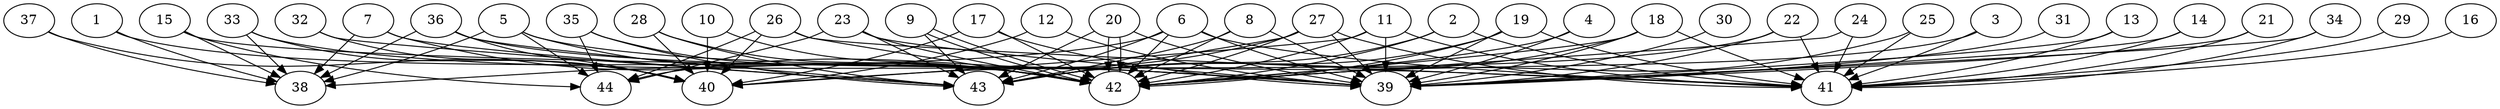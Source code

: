 // DAG (tier=3-complex, mode=data, n=44, ccr=0.504, fat=0.858, density=0.679, regular=0.296, jump=0.330, mindata=4194304, maxdata=33554432)
// DAG automatically generated by daggen at Sun Aug 24 16:33:35 2025
// /home/ermia/Project/Environments/daggen/bin/daggen --dot --ccr 0.504 --fat 0.858 --regular 0.296 --density 0.679 --jump 0.330 --mindata 4194304 --maxdata 33554432 -n 44 
digraph G {
  1 [size="83158970609185024", alpha="0.09", expect_size="41579485304592512"]
  1 -> 38 [size ="3115612763062272"]
  1 -> 42 [size ="3115612763062272"]
  2 [size="81934912354564784", alpha="0.16", expect_size="40967456177282392"]
  2 -> 41 [size ="3454137387712512"]
  2 -> 42 [size ="3454137387712512"]
  2 -> 43 [size ="3454137387712512"]
  3 [size="197790358552747776", alpha="0.14", expect_size="98895179276373888"]
  3 -> 41 [size ="5575571866124288"]
  3 -> 42 [size ="5575571866124288"]
  4 [size="4400504211248355328", alpha="0.05", expect_size="2200252105624177664"]
  4 -> 39 [size ="2885918583160832"]
  4 -> 42 [size ="2885918583160832"]
  5 [size="1823144958878547968000", alpha="0.12", expect_size="911572479439273984000"]
  5 -> 38 [size ="1193907794739200"]
  5 -> 39 [size ="1193907794739200"]
  5 -> 42 [size ="1193907794739200"]
  5 -> 44 [size ="1193907794739200"]
  6 [size="9036287732285815808", alpha="0.13", expect_size="4518143866142907904"]
  6 -> 38 [size ="4400606848483328"]
  6 -> 39 [size ="4400606848483328"]
  6 -> 41 [size ="4400606848483328"]
  6 -> 42 [size ="4400606848483328"]
  6 -> 43 [size ="4400606848483328"]
  7 [size="2433307651661658624", alpha="0.19", expect_size="1216653825830829312"]
  7 -> 38 [size ="2026821373657088"]
  7 -> 42 [size ="2026821373657088"]
  7 -> 43 [size ="2026821373657088"]
  8 [size="1409929594140567040", alpha="0.14", expect_size="704964797070283520"]
  8 -> 39 [size ="742637434830848"]
  8 -> 42 [size ="742637434830848"]
  8 -> 43 [size ="742637434830848"]
  9 [size="30521843948747086626816", alpha="0.10", expect_size="15260921974373543313408"]
  9 -> 42 [size ="7813228016959488"]
  9 -> 42 [size ="7813228016959488"]
  9 -> 43 [size ="7813228016959488"]
  10 [size="19297124616158302208", alpha="0.12", expect_size="9648562308079151104"]
  10 -> 40 [size ="6709808665198592"]
  10 -> 42 [size ="6709808665198592"]
  11 [size="1441467100855355904", alpha="0.18", expect_size="720733550427677952"]
  11 -> 39 [size ="1911926577692672"]
  11 -> 40 [size ="1911926577692672"]
  11 -> 41 [size ="1911926577692672"]
  11 -> 42 [size ="1911926577692672"]
  12 [size="63595147174419712", alpha="0.17", expect_size="31797573587209856"]
  12 -> 39 [size ="3399205729075200"]
  12 -> 40 [size ="3399205729075200"]
  13 [size="1591214424081641242624", alpha="0.18", expect_size="795607212040820621312"]
  13 -> 39 [size ="1090374764331008"]
  13 -> 41 [size ="1090374764331008"]
  14 [size="8125550977676223488", alpha="0.19", expect_size="4062775488838111744"]
  14 -> 39 [size ="3121111805984768"]
  14 -> 41 [size ="3121111805984768"]
  15 [size="533857092768032064", alpha="0.06", expect_size="266928546384016032"]
  15 -> 38 [size ="481724907651072"]
  15 -> 41 [size ="481724907651072"]
  15 -> 44 [size ="481724907651072"]
  16 [size="253007304681537632", alpha="0.16", expect_size="126503652340768816"]
  16 -> 41 [size ="7176487706820608"]
  17 [size="4370255981756312", alpha="0.18", expect_size="2185127990878156"]
  17 -> 39 [size ="255233934491648"]
  17 -> 40 [size ="255233934491648"]
  17 -> 42 [size ="255233934491648"]
  18 [size="198849469612032000000", alpha="0.09", expect_size="99424734806016000000"]
  18 -> 39 [size ="272545873920000"]
  18 -> 41 [size ="272545873920000"]
  18 -> 42 [size ="272545873920000"]
  18 -> 43 [size ="272545873920000"]
  19 [size="16198148572805223940096", alpha="0.06", expect_size="8099074286402611970048"]
  19 -> 39 [size ="5121536109314048"]
  19 -> 41 [size ="5121536109314048"]
  19 -> 42 [size ="5121536109314048"]
  19 -> 43 [size ="5121536109314048"]
  20 [size="14036254404490518528", alpha="0.04", expect_size="7018127202245259264"]
  20 -> 39 [size ="8407305905242112"]
  20 -> 42 [size ="8407305905242112"]
  20 -> 42 [size ="8407305905242112"]
  20 -> 43 [size ="8407305905242112"]
  21 [size="3586320819906053931008", alpha="0.18", expect_size="1793160409953026965504"]
  21 -> 39 [size ="1874373254316032"]
  21 -> 41 [size ="1874373254316032"]
  22 [size="3132603137826389753856", alpha="0.10", expect_size="1566301568913194876928"]
  22 -> 39 [size ="1712748408864768"]
  22 -> 40 [size ="1712748408864768"]
  22 -> 41 [size ="1712748408864768"]
  23 [size="420451722941260032", alpha="0.17", expect_size="210225861470630016"]
  23 -> 39 [size ="8632937952051200"]
  23 -> 42 [size ="8632937952051200"]
  23 -> 43 [size ="8632937952051200"]
  23 -> 44 [size ="8632937952051200"]
  24 [size="1145506518697318023168", alpha="0.05", expect_size="572753259348659011584"]
  24 -> 41 [size ="875833791086592"]
  24 -> 42 [size ="875833791086592"]
  25 [size="25697967213563650048", alpha="0.00", expect_size="12848983606781825024"]
  25 -> 41 [size ="8509592698880000"]
  25 -> 42 [size ="8509592698880000"]
  26 [size="6455564286257620992", alpha="0.05", expect_size="3227782143128810496"]
  26 -> 40 [size ="3006014894899200"]
  26 -> 41 [size ="3006014894899200"]
  26 -> 42 [size ="3006014894899200"]
  26 -> 44 [size ="3006014894899200"]
  27 [size="4495235901847987290112", alpha="0.08", expect_size="2247617950923993645056"]
  27 -> 39 [size ="2179005428006912"]
  27 -> 41 [size ="2179005428006912"]
  27 -> 42 [size ="2179005428006912"]
  27 -> 43 [size ="2179005428006912"]
  27 -> 44 [size ="2179005428006912"]
  28 [size="1484015652889801261056", alpha="0.12", expect_size="742007826444900630528"]
  28 -> 40 [size ="1040836007559168"]
  28 -> 42 [size ="1040836007559168"]
  28 -> 43 [size ="1040836007559168"]
  29 [size="31576884743748024", alpha="0.10", expect_size="15788442371874012"]
  29 -> 41 [size ="650795456397312"]
  30 [size="2902273748722766336", alpha="0.08", expect_size="1451136874361383168"]
  30 -> 39 [size ="2108736877363200"]
  31 [size="933361848683800320", alpha="0.06", expect_size="466680924341900160"]
  31 -> 39 [size ="396723520274432"]
  32 [size="10325847405925203968", alpha="0.11", expect_size="5162923702962601984"]
  32 -> 40 [size ="3660021342666752"]
  32 -> 43 [size ="3660021342666752"]
  33 [size="23233988402815176802304", alpha="0.07", expect_size="11616994201407588401152"]
  33 -> 38 [size ="6513871183413248"]
  33 -> 39 [size ="6513871183413248"]
  33 -> 40 [size ="6513871183413248"]
  34 [size="3597128047422422908928", alpha="0.16", expect_size="1798564023711211454464"]
  34 -> 39 [size ="1878136929124352"]
  34 -> 41 [size ="1878136929124352"]
  35 [size="23472425452273238278144", alpha="0.02", expect_size="11736212726136619139072"]
  35 -> 42 [size ="6558360711200768"]
  35 -> 43 [size ="6558360711200768"]
  35 -> 44 [size ="6558360711200768"]
  36 [size="16391647643938987180032", alpha="0.18", expect_size="8195823821969493590016"]
  36 -> 38 [size ="5162242400059392"]
  36 -> 39 [size ="5162242400059392"]
  36 -> 40 [size ="5162242400059392"]
  36 -> 43 [size ="5162242400059392"]
  37 [size="2904930105284308480", alpha="0.18", expect_size="1452465052642154240"]
  37 -> 38 [size ="2842208440942592"]
  37 -> 40 [size ="2842208440942592"]
  38 [size="10580676659306253254656", alpha="0.14", expect_size="5290338329653126627328"]
  39 [size="27965458184652500", alpha="0.15", expect_size="13982729092326250"]
  40 [size="4379709798157247488", alpha="0.05", expect_size="2189854899078623744"]
  41 [size="2443843452633702465536", alpha="0.14", expect_size="1221921726316851232768"]
  42 [size="32348277374608478306304", alpha="0.15", expect_size="16174138687304239153152"]
  43 [size="56807442860406168", alpha="0.00", expect_size="28403721430203084"]
  44 [size="4520061230649970688", alpha="0.19", expect_size="2260030615324985344"]
}